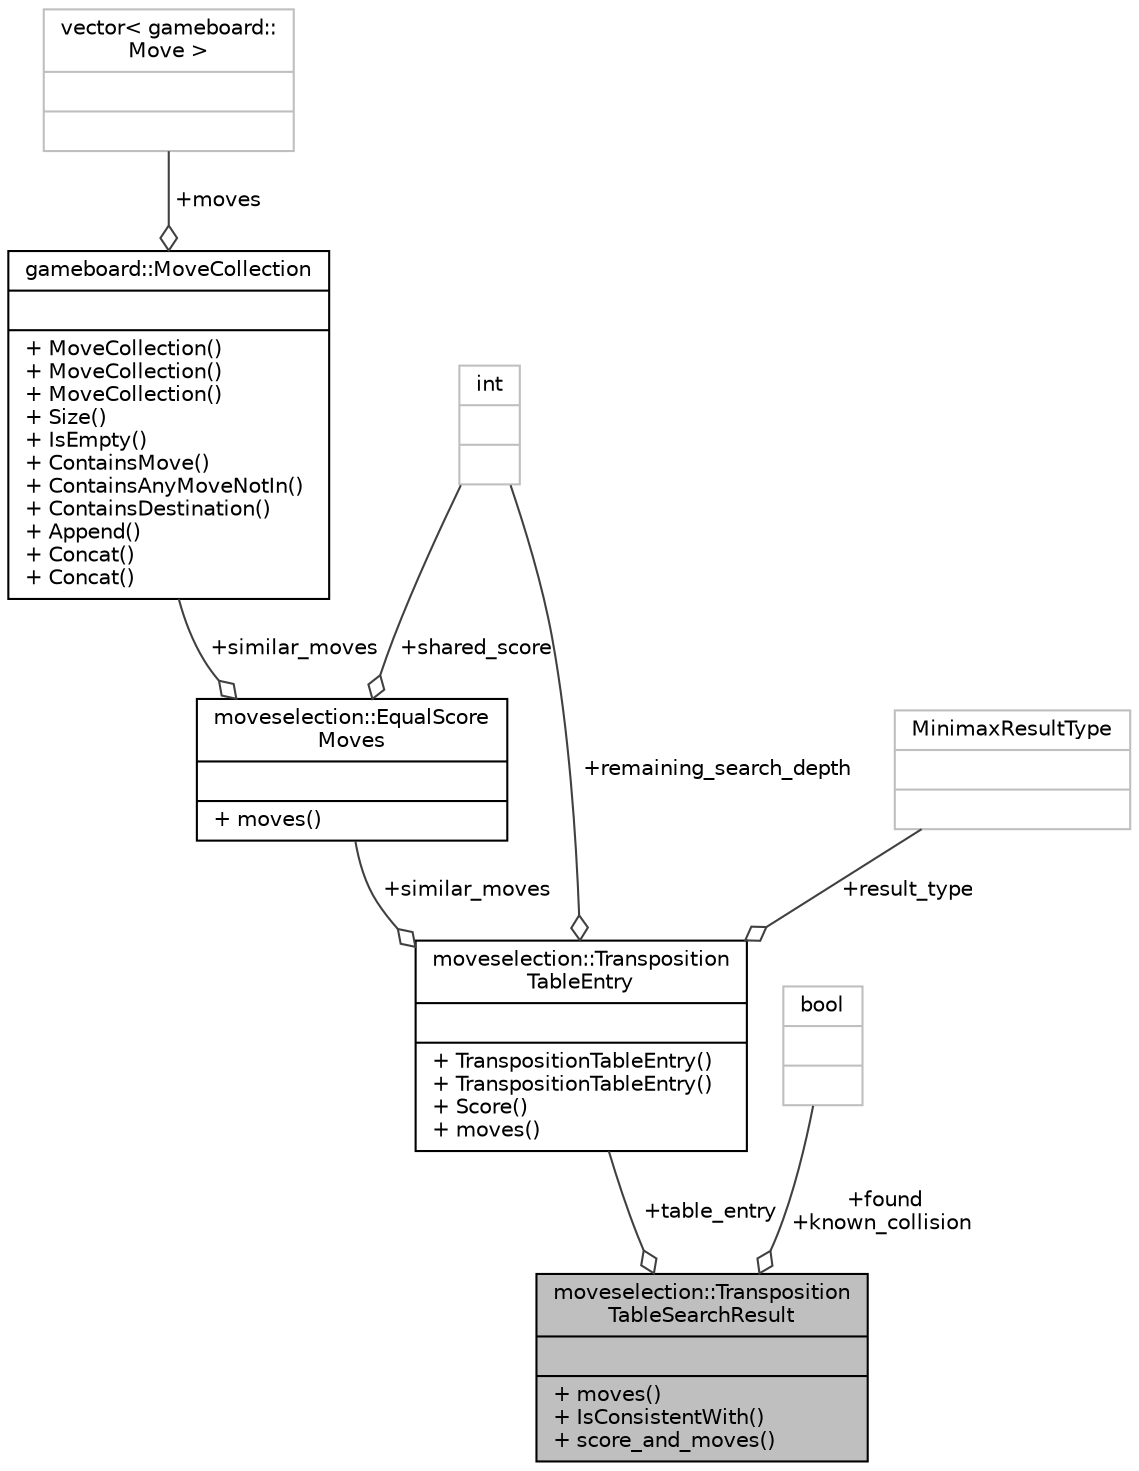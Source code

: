 digraph "moveselection::TranspositionTableSearchResult"
{
 // LATEX_PDF_SIZE
  edge [fontname="Helvetica",fontsize="10",labelfontname="Helvetica",labelfontsize="10"];
  node [fontname="Helvetica",fontsize="10",shape=record];
  Node1 [label="{moveselection::Transposition\lTableSearchResult\n||+ moves()\l+ IsConsistentWith()\l+ score_and_moves()\l}",height=0.2,width=0.4,color="black", fillcolor="grey75", style="filled", fontcolor="black",tooltip="Container for storing a moveselection::TranspositionTableEntry retrieved by a call to boardstate::Sin..."];
  Node2 -> Node1 [color="grey25",fontsize="10",style="solid",label=" +table_entry" ,arrowhead="odiamond",fontname="Helvetica"];
  Node2 [label="{moveselection::Transposition\lTableEntry\n||+ TranspositionTableEntry()\l+ TranspositionTableEntry()\l+ Score()\l+ moves()\l}",height=0.2,width=0.4,color="black", fillcolor="white", style="filled",URL="$structmoveselection_1_1TranspositionTableEntry.html",tooltip="Data structure that holds a moveselection::EqualScoreMoves and other search-related info obtained fro..."];
  Node3 -> Node2 [color="grey25",fontsize="10",style="solid",label=" +similar_moves" ,arrowhead="odiamond",fontname="Helvetica"];
  Node3 [label="{moveselection::EqualScore\lMoves\n||+ moves()\l}",height=0.2,width=0.4,color="black", fillcolor="white", style="filled",URL="$structmoveselection_1_1EqualScoreMoves.html",tooltip="Holds a gameboard::MoveCollection in which all gameboard::Move have the same value (as perceived by a..."];
  Node4 -> Node3 [color="grey25",fontsize="10",style="solid",label=" +similar_moves" ,arrowhead="odiamond",fontname="Helvetica"];
  Node4 [label="{gameboard::MoveCollection\n||+ MoveCollection()\l+ MoveCollection()\l+ MoveCollection()\l+ Size()\l+ IsEmpty()\l+ ContainsMove()\l+ ContainsAnyMoveNotIn()\l+ ContainsDestination()\l+ Append()\l+ Concat()\l+ Concat()\l}",height=0.2,width=0.4,color="black", fillcolor="white", style="filled",URL="$structgameboard_1_1MoveCollection.html",tooltip="A container for multiple gameboard::Move objects."];
  Node5 -> Node4 [color="grey25",fontsize="10",style="solid",label=" +moves" ,arrowhead="odiamond",fontname="Helvetica"];
  Node5 [label="{vector\< gameboard::\lMove \>\n||}",height=0.2,width=0.4,color="grey75", fillcolor="white", style="filled",tooltip=" "];
  Node6 -> Node3 [color="grey25",fontsize="10",style="solid",label=" +shared_score" ,arrowhead="odiamond",fontname="Helvetica"];
  Node6 [label="{int\n||}",height=0.2,width=0.4,color="grey75", fillcolor="white", style="filled",tooltip=" "];
  Node6 -> Node2 [color="grey25",fontsize="10",style="solid",label=" +remaining_search_depth" ,arrowhead="odiamond",fontname="Helvetica"];
  Node7 -> Node2 [color="grey25",fontsize="10",style="solid",label=" +result_type" ,arrowhead="odiamond",fontname="Helvetica"];
  Node7 [label="{MinimaxResultType\n||}",height=0.2,width=0.4,color="grey75", fillcolor="white", style="filled",tooltip=" "];
  Node8 -> Node1 [color="grey25",fontsize="10",style="solid",label=" +found\n+known_collision" ,arrowhead="odiamond",fontname="Helvetica"];
  Node8 [label="{bool\n||}",height=0.2,width=0.4,color="grey75", fillcolor="white", style="filled",tooltip=" "];
}
